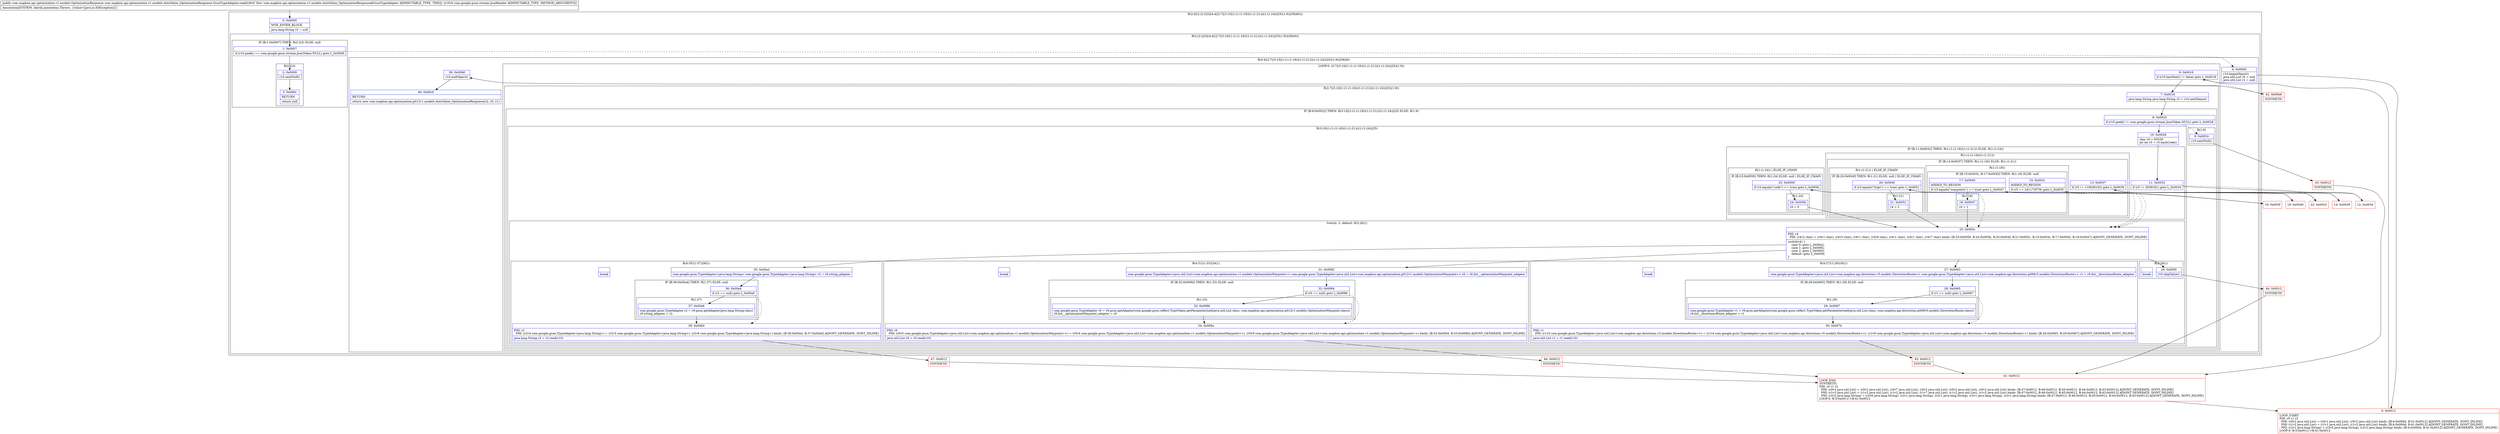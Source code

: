 digraph "CFG forcom.mapbox.api.optimization.v1.models.AutoValue_OptimizationResponse.GsonTypeAdapter.read(Lcom\/google\/gson\/stream\/JsonReader;)Lcom\/mapbox\/api\/optimization\/v1\/models\/OptimizationResponse;" {
subgraph cluster_Region_515676243 {
label = "R(2:0|(2:(2:2|3)|(4:4|(2:7|(3:10|(1:(1:(1:18))(1:(1:21)))(1:(1:24))|25)(1:9))|39|40)))";
node [shape=record,color=blue];
Node_0 [shape=record,label="{0\:\ 0x0000|MTH_ENTER_BLOCK\l|java.lang.String r2 = null\l}"];
subgraph cluster_Region_632169232 {
label = "R(2:(2:2|3)|(4:4|(2:7|(3:10|(1:(1:(1:18))(1:(1:21)))(1:(1:24))|25)(1:9))|39|40))";
node [shape=record,color=blue];
subgraph cluster_IfRegion_344937605 {
label = "IF [B:1:0x0007] THEN: R(2:2|3) ELSE: null";
node [shape=record,color=blue];
Node_1 [shape=record,label="{1\:\ 0x0007|if (r10.peek() == com.google.gson.stream.JsonToken.NULL) goto L_0x0009\l}"];
subgraph cluster_Region_2074449695 {
label = "R(2:2|3)";
node [shape=record,color=blue];
Node_2 [shape=record,label="{2\:\ 0x0009|r10.nextNull()\l}"];
Node_3 [shape=record,label="{3\:\ 0x000c|RETURN\l|return null\l}"];
}
}
subgraph cluster_Region_1985606970 {
label = "R(4:4|(2:7|(3:10|(1:(1:(1:18))(1:(1:21)))(1:(1:24))|25)(1:9))|39|40)";
node [shape=record,color=blue];
Node_4 [shape=record,label="{4\:\ 0x000d|r10.beginObject()\ljava.util.List r0 = null\ljava.util.List r1 = null\l}"];
subgraph cluster_LoopRegion_1532318380 {
label = "LOOP:0: (2:7|(3:10|(1:(1:(1:18))(1:(1:21)))(1:(1:24))|25)(1:9))";
node [shape=record,color=blue];
Node_6 [shape=record,label="{6\:\ 0x0016|if (r10.hasNext() != false) goto L_0x0018\l}"];
subgraph cluster_Region_209721514 {
label = "R(2:7|(3:10|(1:(1:(1:18))(1:(1:21)))(1:(1:24))|25)(1:9))";
node [shape=record,color=blue];
Node_7 [shape=record,label="{7\:\ 0x0018|java.lang.String java.lang.String r3 = r10.nextName()\l}"];
subgraph cluster_IfRegion_255282293 {
label = "IF [B:8:0x0022] THEN: R(3:10|(1:(1:(1:18))(1:(1:21)))(1:(1:24))|25) ELSE: R(1:9)";
node [shape=record,color=blue];
Node_8 [shape=record,label="{8\:\ 0x0022|if (r10.peek() != com.google.gson.stream.JsonToken.NULL) goto L_0x0028\l}"];
subgraph cluster_Region_902421541 {
label = "R(3:10|(1:(1:(1:18))(1:(1:21)))(1:(1:24))|25)";
node [shape=record,color=blue];
Node_10 [shape=record,label="{10\:\ 0x0028|char r4 = 65535\lint int r5 = r3.hashCode()\l}"];
subgraph cluster_IfRegion_906913893 {
label = "IF [B:11:0x0032] THEN: R(1:(1:(1:18))(1:(1:21))) ELSE: R(1:(1:24))";
node [shape=record,color=blue];
Node_11 [shape=record,label="{11\:\ 0x0032|if (r5 != 3059181) goto L_0x0034\l}"];
subgraph cluster_Region_1643252330 {
label = "R(1:(1:(1:18))(1:(1:21)))";
node [shape=record,color=blue];
subgraph cluster_IfRegion_966877550 {
label = "IF [B:13:0x0037] THEN: R(1:(1:18)) ELSE: R(1:(1:21))";
node [shape=record,color=blue];
Node_13 [shape=record,label="{13\:\ 0x0037|if (r5 != 110629102) goto L_0x0039\l}"];
subgraph cluster_Region_918058020 {
label = "R(1:(1:18))";
node [shape=record,color=blue];
subgraph cluster_IfRegion_258797850 {
label = "IF [B:15:0x003c, B:17:0x0045] THEN: R(1:18) ELSE: null";
node [shape=record,color=blue];
Node_15 [shape=record,label="{15\:\ 0x003c|ADDED_TO_REGION\l|if (r5 == 241170578) goto L_0x003f\l}"];
Node_17 [shape=record,label="{17\:\ 0x0045|ADDED_TO_REGION\l|if (r3.equals(\"waypoints\") == true) goto L_0x0047\l}"];
subgraph cluster_Region_1405004193 {
label = "R(1:18)";
node [shape=record,color=blue];
Node_18 [shape=record,label="{18\:\ 0x0047|r4 = 1\l}"];
}
}
}
subgraph cluster_Region_1200193645 {
label = "R(1:(1:21)) | ELSE_IF_CHAIN\l";
node [shape=record,color=blue];
subgraph cluster_IfRegion_1812562198 {
label = "IF [B:20:0x004f] THEN: R(1:21) ELSE: null | ELSE_IF_CHAIN\l";
node [shape=record,color=blue];
Node_20 [shape=record,label="{20\:\ 0x004f|if (r3.equals(\"trips\") == true) goto L_0x0051\l}"];
subgraph cluster_Region_1939838965 {
label = "R(1:21)";
node [shape=record,color=blue];
Node_21 [shape=record,label="{21\:\ 0x0051|r4 = 2\l}"];
}
}
}
}
}
subgraph cluster_Region_1927817229 {
label = "R(1:(1:24)) | ELSE_IF_CHAIN\l";
node [shape=record,color=blue];
subgraph cluster_IfRegion_1623228789 {
label = "IF [B:23:0x0059] THEN: R(1:24) ELSE: null | ELSE_IF_CHAIN\l";
node [shape=record,color=blue];
Node_23 [shape=record,label="{23\:\ 0x0059|if (r3.equals(\"code\") == true) goto L_0x005b\l}"];
subgraph cluster_Region_462635452 {
label = "R(1:24)";
node [shape=record,color=blue];
Node_24 [shape=record,label="{24\:\ 0x005b|r4 = 0\l}"];
}
}
}
}
subgraph cluster_SwitchRegion_932266378 {
label = "Switch: 3, default: R(2:26|1)";
node [shape=record,color=blue];
Node_25 [shape=record,label="{25\:\ 0x005c|PHI: r4 \l  PHI: (r4v2 char) = (r4v1 char), (r4v5 char), (r4v1 char), (r4v6 char), (r4v1 char), (r4v1 char), (r4v7 char) binds: [B:23:0x0059, B:24:0x005b, B:20:0x004f, B:21:0x0051, B:15:0x003c, B:17:0x0045, B:18:0x0047] A[DONT_GENERATE, DONT_INLINE]\l|switch(r4) \{\l    case 0: goto L_0x00a2;\l    case 1: goto L_0x0082;\l    case 2: goto L_0x0063;\l    default: goto L_0x005f;\l\}\l}"];
subgraph cluster_Region_506520289 {
label = "R(4:35|(1:37)|38|1)";
node [shape=record,color=blue];
Node_35 [shape=record,label="{35\:\ 0x00a2|com.google.gson.TypeAdapter\<java.lang.String\> com.google.gson.TypeAdapter\<java.lang.String\> r2 = r9.string_adapter\l}"];
subgraph cluster_IfRegion_575974207 {
label = "IF [B:36:0x00a4] THEN: R(1:37) ELSE: null";
node [shape=record,color=blue];
Node_36 [shape=record,label="{36\:\ 0x00a4|if (r2 == null) goto L_0x00a6\l}"];
subgraph cluster_Region_536097882 {
label = "R(1:37)";
node [shape=record,color=blue];
Node_37 [shape=record,label="{37\:\ 0x00a6|com.google.gson.TypeAdapter r2 = r9.gson.getAdapter(java.lang.String.class)\lr9.string_adapter = r2\l}"];
}
}
Node_38 [shape=record,label="{38\:\ 0x00b0|PHI: r2 \l  PHI: (r2v4 com.google.gson.TypeAdapter\<java.lang.String\>) = (r2v3 com.google.gson.TypeAdapter\<java.lang.String\>), (r2v8 com.google.gson.TypeAdapter\<java.lang.String\>) binds: [B:36:0x00a4, B:37:0x00a6] A[DONT_GENERATE, DONT_INLINE]\l|java.lang.String r2 = r2.read(r10)\l}"];
Node_InsnContainer_62442848 [shape=record,label="{|break\l}"];
}
subgraph cluster_Region_1866114226 {
label = "R(4:31|(1:33)|34|1)";
node [shape=record,color=blue];
Node_31 [shape=record,label="{31\:\ 0x0082|com.google.gson.TypeAdapter\<java.util.List\<com.mapbox.api.optimization.v1.models.OptimizationWaypoint\>\> com.google.gson.TypeAdapter\<java.util.List\<com.mapbox.api.optimization.p012v1.models.OptimizationWaypoint\>\> r0 = r9.list__optimizationWaypoint_adapter\l}"];
subgraph cluster_IfRegion_1430521300 {
label = "IF [B:32:0x0084] THEN: R(1:33) ELSE: null";
node [shape=record,color=blue];
Node_32 [shape=record,label="{32\:\ 0x0084|if (r0 == null) goto L_0x0086\l}"];
subgraph cluster_Region_1742516816 {
label = "R(1:33)";
node [shape=record,color=blue];
Node_33 [shape=record,label="{33\:\ 0x0086|com.google.gson.TypeAdapter r0 = r9.gson.getAdapter(com.google.gson.reflect.TypeToken.getParameterized(java.util.List.class, com.mapbox.api.optimization.p012v1.models.OptimizationWaypoint.class))\lr9.list__optimizationWaypoint_adapter = r0\l}"];
}
}
Node_34 [shape=record,label="{34\:\ 0x009a|PHI: r0 \l  PHI: (r0v5 com.google.gson.TypeAdapter\<java.util.List\<com.mapbox.api.optimization.v1.models.OptimizationWaypoint\>\>) = (r0v4 com.google.gson.TypeAdapter\<java.util.List\<com.mapbox.api.optimization.v1.models.OptimizationWaypoint\>\>), (r0v9 com.google.gson.TypeAdapter\<java.util.List\<com.mapbox.api.optimization.v1.models.OptimizationWaypoint\>\>) binds: [B:32:0x0084, B:33:0x0086] A[DONT_GENERATE, DONT_INLINE]\l|java.util.List r0 = r0.read(r10)\l}"];
Node_InsnContainer_1985249383 [shape=record,label="{|break\l}"];
}
subgraph cluster_Region_356439814 {
label = "R(4:27|(1:29)|30|1)";
node [shape=record,color=blue];
Node_27 [shape=record,label="{27\:\ 0x0063|com.google.gson.TypeAdapter\<java.util.List\<com.mapbox.api.directions.v5.models.DirectionsRoute\>\> com.google.gson.TypeAdapter\<java.util.List\<com.mapbox.api.directions.p008v5.models.DirectionsRoute\>\> r1 = r9.list__directionsRoute_adapter\l}"];
subgraph cluster_IfRegion_1814490827 {
label = "IF [B:28:0x0065] THEN: R(1:29) ELSE: null";
node [shape=record,color=blue];
Node_28 [shape=record,label="{28\:\ 0x0065|if (r1 == null) goto L_0x0067\l}"];
subgraph cluster_Region_1798094274 {
label = "R(1:29)";
node [shape=record,color=blue];
Node_29 [shape=record,label="{29\:\ 0x0067|com.google.gson.TypeAdapter r1 = r9.gson.getAdapter(com.google.gson.reflect.TypeToken.getParameterized(java.util.List.class, com.mapbox.api.directions.p008v5.models.DirectionsRoute.class))\lr9.list__directionsRoute_adapter = r1\l}"];
}
}
Node_30 [shape=record,label="{30\:\ 0x007b|PHI: r1 \l  PHI: (r1v5 com.google.gson.TypeAdapter\<java.util.List\<com.mapbox.api.directions.v5.models.DirectionsRoute\>\>) = (r1v4 com.google.gson.TypeAdapter\<java.util.List\<com.mapbox.api.directions.v5.models.DirectionsRoute\>\>), (r1v9 com.google.gson.TypeAdapter\<java.util.List\<com.mapbox.api.directions.v5.models.DirectionsRoute\>\>) binds: [B:28:0x0065, B:29:0x0067] A[DONT_GENERATE, DONT_INLINE]\l|java.util.List r1 = r1.read(r10)\l}"];
Node_InsnContainer_2102787112 [shape=record,label="{|break\l}"];
}
subgraph cluster_Region_1313741775 {
label = "R(2:26|1)";
node [shape=record,color=blue];
Node_26 [shape=record,label="{26\:\ 0x005f|r10.skipValue()\l}"];
Node_InsnContainer_190323883 [shape=record,label="{|break\l}"];
}
}
}
subgraph cluster_Region_1499329055 {
label = "R(1:9)";
node [shape=record,color=blue];
Node_9 [shape=record,label="{9\:\ 0x0024|r10.nextNull()\l}"];
}
}
}
}
Node_39 [shape=record,label="{39\:\ 0x00b8|r10.endObject()\l}"];
Node_40 [shape=record,label="{40\:\ 0x00c0|RETURN\l|return new com.mapbox.api.optimization.p012v1.models.AutoValue_OptimizationResponse(r2, r0, r1)\l}"];
}
}
}
Node_5 [shape=record,color=red,label="{5\:\ 0x0012|LOOP_START\lPHI: r0 r1 r2 \l  PHI: (r0v2 java.util.List) = (r0v1 java.util.List), (r0v3 java.util.List) binds: [B:4:0x000d, B:41:0x0012] A[DONT_GENERATE, DONT_INLINE]\l  PHI: (r1v2 java.util.List) = (r1v1 java.util.List), (r1v3 java.util.List) binds: [B:4:0x000d, B:41:0x0012] A[DONT_GENERATE, DONT_INLINE]\l  PHI: (r2v1 java.lang.String) = (r2v0 java.lang.String), (r2v2 java.lang.String) binds: [B:4:0x000d, B:41:0x0012] A[DONT_GENERATE, DONT_INLINE]\lLOOP:0: B:5:0x0012\-\>B:41:0x0012\l}"];
Node_12 [shape=record,color=red,label="{12\:\ 0x0034}"];
Node_14 [shape=record,color=red,label="{14\:\ 0x0039}"];
Node_16 [shape=record,color=red,label="{16\:\ 0x003f}"];
Node_19 [shape=record,color=red,label="{19\:\ 0x0049}"];
Node_22 [shape=record,color=red,label="{22\:\ 0x0053}"];
Node_41 [shape=record,color=red,label="{41\:\ 0x0012|LOOP_END\lSYNTHETIC\lPHI: r0 r1 r2 \l  PHI: (r0v3 java.util.List) = (r0v2 java.util.List), (r0v7 java.util.List), (r0v2 java.util.List), (r0v2 java.util.List), (r0v2 java.util.List) binds: [B:47:0x0012, B:46:0x0012, B:45:0x0012, B:44:0x0012, B:43:0x0012] A[DONT_GENERATE, DONT_INLINE]\l  PHI: (r1v3 java.util.List) = (r1v2 java.util.List), (r1v2 java.util.List), (r1v7 java.util.List), (r1v2 java.util.List), (r1v2 java.util.List) binds: [B:47:0x0012, B:46:0x0012, B:45:0x0012, B:44:0x0012, B:43:0x0012] A[DONT_GENERATE, DONT_INLINE]\l  PHI: (r2v2 java.lang.String) = (r2v6 java.lang.String), (r2v1 java.lang.String), (r2v1 java.lang.String), (r2v1 java.lang.String), (r2v1 java.lang.String) binds: [B:47:0x0012, B:46:0x0012, B:45:0x0012, B:44:0x0012, B:43:0x0012] A[DONT_GENERATE, DONT_INLINE]\lLOOP:0: B:5:0x0012\-\>B:41:0x0012\l}"];
Node_42 [shape=record,color=red,label="{42\:\ 0x00b8|SYNTHETIC\l}"];
Node_43 [shape=record,color=red,label="{43\:\ 0x0012|SYNTHETIC\l}"];
Node_44 [shape=record,color=red,label="{44\:\ 0x0012|SYNTHETIC\l}"];
Node_45 [shape=record,color=red,label="{45\:\ 0x0012|SYNTHETIC\l}"];
Node_46 [shape=record,color=red,label="{46\:\ 0x0012|SYNTHETIC\l}"];
Node_47 [shape=record,color=red,label="{47\:\ 0x0012|SYNTHETIC\l}"];
MethodNode[shape=record,label="{public com.mapbox.api.optimization.v1.models.OptimizationResponse com.mapbox.api.optimization.v1.models.AutoValue_OptimizationResponse.GsonTypeAdapter.read((r9v0 'this' com.mapbox.api.optimization.v1.models.AutoValue_OptimizationResponse$GsonTypeAdapter A[IMMUTABLE_TYPE, THIS]), (r10v0 com.google.gson.stream.JsonReader A[IMMUTABLE_TYPE, METHOD_ARGUMENT]))  | Annotation[SYSTEM, dalvik.annotation.Throws, \{value=[java.io.IOException]\}]\l}"];
MethodNode -> Node_0;
Node_0 -> Node_1;
Node_1 -> Node_2;
Node_1 -> Node_4[style=dashed];
Node_2 -> Node_3;
Node_4 -> Node_5;
Node_6 -> Node_7;
Node_6 -> Node_42[style=dashed];
Node_7 -> Node_8;
Node_8 -> Node_9[style=dashed];
Node_8 -> Node_10;
Node_10 -> Node_11;
Node_11 -> Node_12;
Node_11 -> Node_22[style=dashed];
Node_13 -> Node_14;
Node_13 -> Node_19[style=dashed];
Node_15 -> Node_16;
Node_15 -> Node_25[style=dashed];
Node_17 -> Node_18;
Node_17 -> Node_25[style=dashed];
Node_18 -> Node_25;
Node_20 -> Node_21;
Node_20 -> Node_25[style=dashed];
Node_21 -> Node_25;
Node_23 -> Node_24;
Node_23 -> Node_25[style=dashed];
Node_24 -> Node_25;
Node_25 -> Node_26;
Node_25 -> Node_27;
Node_25 -> Node_31;
Node_25 -> Node_35;
Node_35 -> Node_36;
Node_36 -> Node_37;
Node_36 -> Node_38[style=dashed];
Node_37 -> Node_38;
Node_38 -> Node_47;
Node_31 -> Node_32;
Node_32 -> Node_33;
Node_32 -> Node_34[style=dashed];
Node_33 -> Node_34;
Node_34 -> Node_46;
Node_27 -> Node_28;
Node_28 -> Node_29;
Node_28 -> Node_30[style=dashed];
Node_29 -> Node_30;
Node_30 -> Node_45;
Node_26 -> Node_44;
Node_9 -> Node_43;
Node_39 -> Node_40;
Node_5 -> Node_6;
Node_12 -> Node_13;
Node_14 -> Node_15;
Node_16 -> Node_17;
Node_19 -> Node_20;
Node_22 -> Node_23;
Node_41 -> Node_5;
Node_42 -> Node_39;
Node_43 -> Node_41;
Node_44 -> Node_41;
Node_45 -> Node_41;
Node_46 -> Node_41;
Node_47 -> Node_41;
}

